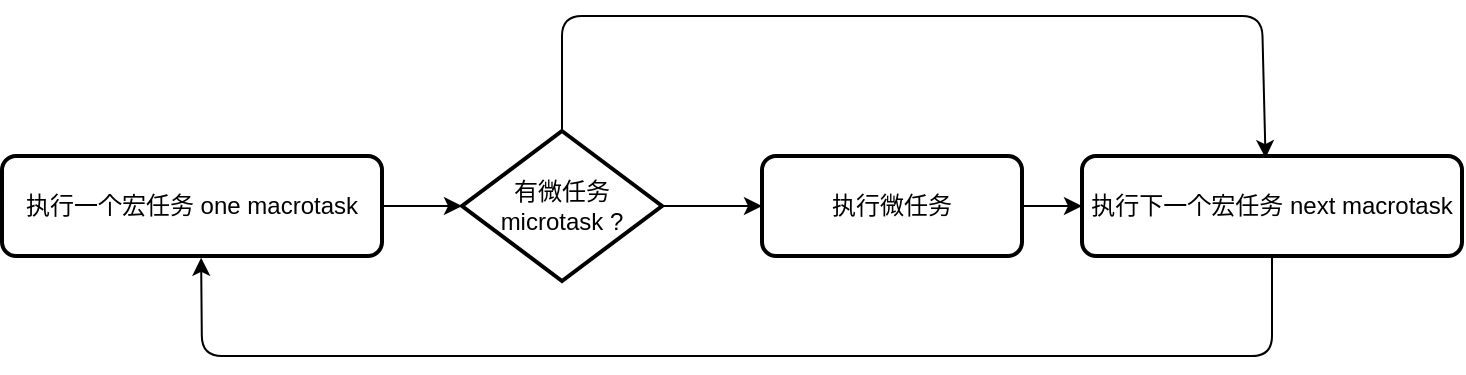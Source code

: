 <mxfile>
    <diagram id="BuMQHo_z5nBaoxFdiPYB" name="第 1 页">
        <mxGraphModel dx="773" dy="1143" grid="1" gridSize="10" guides="1" tooltips="1" connect="1" arrows="1" fold="1" page="1" pageScale="1" pageWidth="827" pageHeight="1169" math="0" shadow="0">
            <root>
                <mxCell id="0"/>
                <mxCell id="1" parent="0"/>
                <mxCell id="8" value="" style="edgeStyle=none;html=1;" edge="1" parent="1" source="3" target="7">
                    <mxGeometry relative="1" as="geometry"/>
                </mxCell>
                <mxCell id="3" value="执行一个宏任务 one macrotask" style="rounded=1;whiteSpace=wrap;html=1;absoluteArcSize=1;arcSize=14;strokeWidth=2;" vertex="1" parent="1">
                    <mxGeometry x="60" y="370" width="190" height="50" as="geometry"/>
                </mxCell>
                <mxCell id="12" value="" style="edgeStyle=none;html=1;" edge="1" parent="1" source="5" target="6">
                    <mxGeometry relative="1" as="geometry"/>
                </mxCell>
                <mxCell id="5" value="执行微任务" style="rounded=1;whiteSpace=wrap;html=1;absoluteArcSize=1;arcSize=14;strokeWidth=2;" vertex="1" parent="1">
                    <mxGeometry x="440" y="370" width="130" height="50" as="geometry"/>
                </mxCell>
                <mxCell id="14" value="" style="edgeStyle=none;html=1;entryX=0.524;entryY=1.018;entryDx=0;entryDy=0;entryPerimeter=0;" edge="1" parent="1" source="6" target="3">
                    <mxGeometry relative="1" as="geometry">
                        <mxPoint x="110" y="470" as="targetPoint"/>
                        <Array as="points">
                            <mxPoint x="695" y="470"/>
                            <mxPoint x="160" y="470"/>
                        </Array>
                    </mxGeometry>
                </mxCell>
                <mxCell id="6" value="执行下一个宏任务 next macrotask" style="rounded=1;whiteSpace=wrap;html=1;absoluteArcSize=1;arcSize=14;strokeWidth=2;" vertex="1" parent="1">
                    <mxGeometry x="600" y="370" width="190" height="50" as="geometry"/>
                </mxCell>
                <mxCell id="9" value="" style="edgeStyle=none;html=1;" edge="1" parent="1" source="7" target="5">
                    <mxGeometry relative="1" as="geometry"/>
                </mxCell>
                <mxCell id="11" value="" style="edgeStyle=none;html=1;entryX=0.483;entryY=0.021;entryDx=0;entryDy=0;entryPerimeter=0;" edge="1" parent="1" source="7" target="6">
                    <mxGeometry relative="1" as="geometry">
                        <mxPoint x="740" y="300" as="targetPoint"/>
                        <Array as="points">
                            <mxPoint x="340" y="300"/>
                            <mxPoint x="690" y="300"/>
                        </Array>
                    </mxGeometry>
                </mxCell>
                <mxCell id="7" value="有微任务microtask ?" style="strokeWidth=2;html=1;shape=mxgraph.flowchart.decision;whiteSpace=wrap;" vertex="1" parent="1">
                    <mxGeometry x="290" y="357.5" width="100" height="75" as="geometry"/>
                </mxCell>
            </root>
        </mxGraphModel>
    </diagram>
</mxfile>